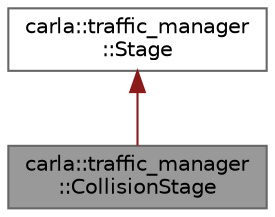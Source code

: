 digraph "carla::traffic_manager::CollisionStage"
{
 // INTERACTIVE_SVG=YES
 // LATEX_PDF_SIZE
  bgcolor="transparent";
  edge [fontname=Helvetica,fontsize=10,labelfontname=Helvetica,labelfontsize=10];
  node [fontname=Helvetica,fontsize=10,shape=box,height=0.2,width=0.4];
  Node1 [id="Node000001",label="carla::traffic_manager\l::CollisionStage",height=0.2,width=0.4,color="gray40", fillcolor="grey60", style="filled", fontcolor="black",tooltip="This class has functionality to detect potential collision with a nearby actor."];
  Node2 -> Node1 [id="edge1_Node000001_Node000002",dir="back",color="firebrick4",style="solid",tooltip=" "];
  Node2 [id="Node000002",label="carla::traffic_manager\l::Stage",height=0.2,width=0.4,color="gray40", fillcolor="white", style="filled",URL="$d2/dcf/classcarla_1_1traffic__manager_1_1Stage.html",tooltip="Stage type interface."];
}
